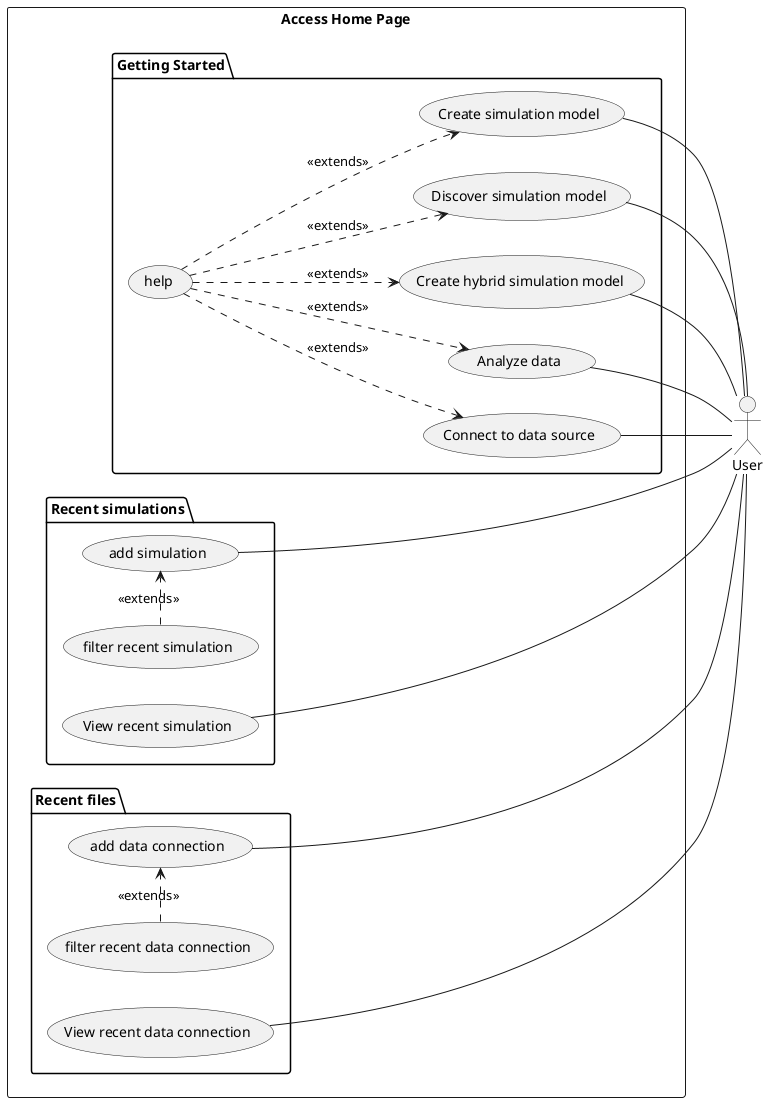 @startuml "Access Home Page"
left to right direction

actor :User: as user

rectangle "Access Home Page" {
  package "Getting Started" as gs {
    usecase (Connect to data source) as uc_gs_1
    usecase (Create simulation model) as uc_gs_2
    usecase (Discover simulation model) as uc_gs_3
    usecase (Create hybrid simulation model) as uc_gs_4
    usecase (Analyze data) as uc_gs_5

    ' Help
    (help) ..> uc_gs_1 : <<extends>>
    (help) ..> uc_gs_2 : <<extends>>
    (help) ..> uc_gs_3 : <<extends>>
    (help) ..> uc_gs_4 : <<extends>>
    (help) ..> uc_gs_5 : <<extends>>

    ' Relationship
    uc_gs_1 -- user
    uc_gs_2 -- user
    uc_gs_3 -- user
    uc_gs_4 -- user
    uc_gs_5 -- user
  }

  package "Recent simulations" as rs {
    usecase (View recent simulation) as uc_rs_1
    usecase (add simulation) as uc_rs_2
    (filter recent simulation) .> uc_rs_2 : <<extends>>

    uc_rs_1 -- user
    uc_rs_2 -- user
  }

  package "Recent files" as rf {
    usecase (View recent data connection) as uc_rf_1
    usecase (add data connection) as uc_rf_2
    (filter recent data connection) .> uc_rf_2 : <<extends>>

    uc_rf_1 -- user
    uc_rf_2 -- user
  }
}

@enduml
